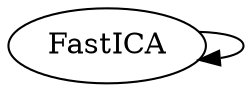 /* Created by mdot for Matlab */
digraph m2html {
  FastICA -> FastICA;

  FastICA [URL="FastICA.html"];
}
